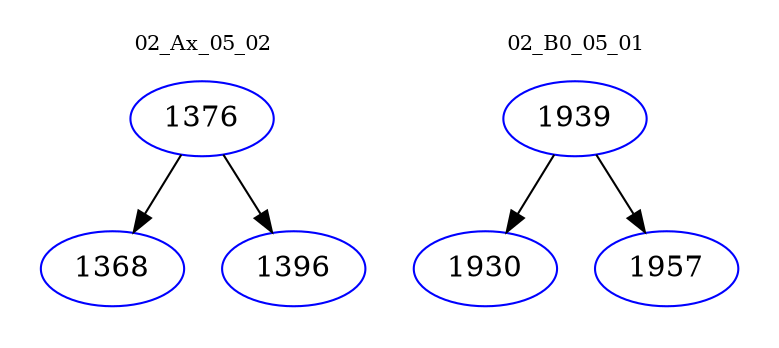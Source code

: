 digraph{
subgraph cluster_0 {
color = white
label = "02_Ax_05_02";
fontsize=10;
T0_1376 [label="1376", color="blue"]
T0_1376 -> T0_1368 [color="black"]
T0_1368 [label="1368", color="blue"]
T0_1376 -> T0_1396 [color="black"]
T0_1396 [label="1396", color="blue"]
}
subgraph cluster_1 {
color = white
label = "02_B0_05_01";
fontsize=10;
T1_1939 [label="1939", color="blue"]
T1_1939 -> T1_1930 [color="black"]
T1_1930 [label="1930", color="blue"]
T1_1939 -> T1_1957 [color="black"]
T1_1957 [label="1957", color="blue"]
}
}
